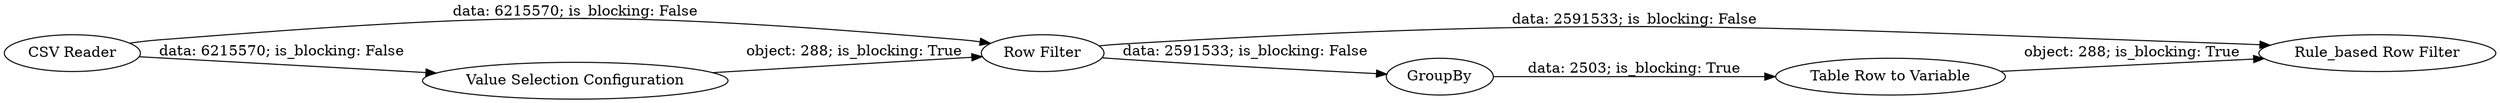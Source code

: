 digraph {
	"2806493440362257122_1" [label="CSV Reader"]
	"2806493440362257122_3" [label="Row Filter"]
	"2806493440362257122_6" [label="Rule_based Row Filter"]
	"2806493440362257122_4" [label=GroupBy]
	"2806493440362257122_2" [label="Value Selection Configuration"]
	"2806493440362257122_5" [label="Table Row to Variable"]
	"2806493440362257122_1" -> "2806493440362257122_3" [label="data: 6215570; is_blocking: False"]
	"2806493440362257122_1" -> "2806493440362257122_2" [label="data: 6215570; is_blocking: False"]
	"2806493440362257122_4" -> "2806493440362257122_5" [label="data: 2503; is_blocking: True"]
	"2806493440362257122_3" -> "2806493440362257122_4" [label="data: 2591533; is_blocking: False"]
	"2806493440362257122_5" -> "2806493440362257122_6" [label="object: 288; is_blocking: True"]
	"2806493440362257122_3" -> "2806493440362257122_6" [label="data: 2591533; is_blocking: False"]
	"2806493440362257122_2" -> "2806493440362257122_3" [label="object: 288; is_blocking: True"]
	rankdir=LR
}
